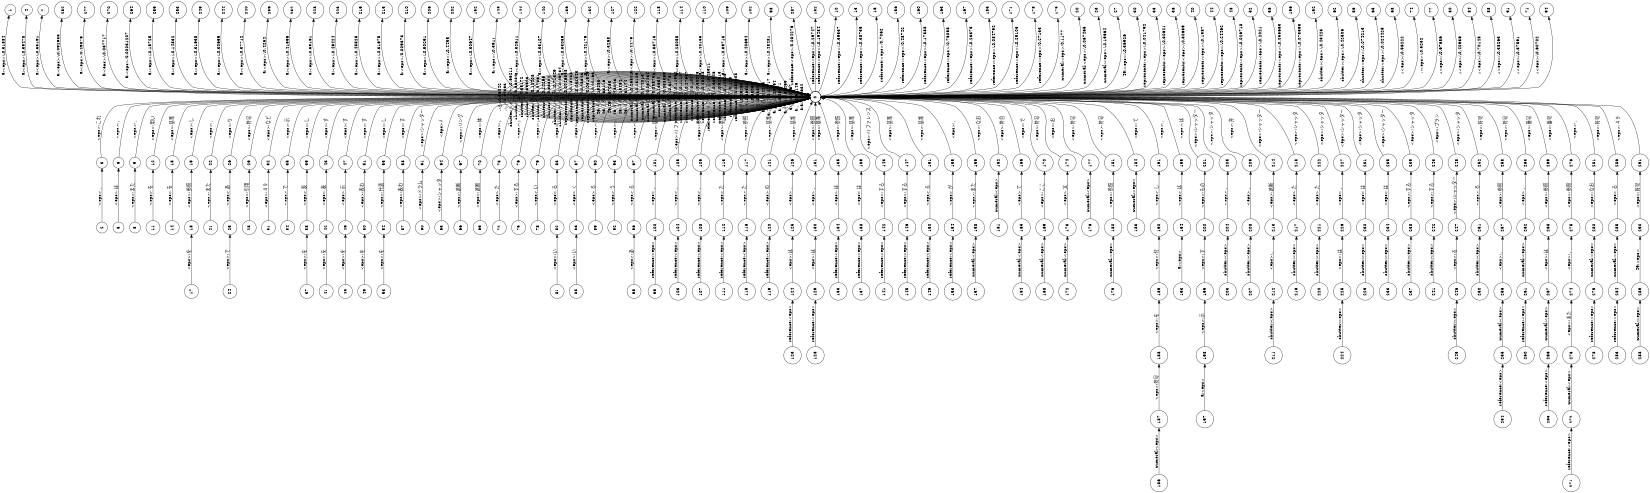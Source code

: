 digraph FST {
rankdir = LR;
size = "8.5,11";
label = "";
center = 1;
orientation = Landscape;
ranksep = "0.4";
nodesep = "0.25";
0 [label = "0", shape = circle, style = bold, fontsize = 14]
	0 -> 0 [label = "a:a/-0.27632", fontsize = 14];
	0 -> 0 [label = "a:、/-0.53146", fontsize = 14];
	0 -> 1 [label = "a:<eps>/-0.31884", fontsize = 14];
	0 -> 0 [label = "a:た/-0.4067", fontsize = 14];
	0 -> 0 [label = "a:その/-0.33499", fontsize = 14];
	0 -> 0 [label = "a:は/-0.45571", fontsize = 14];
	0 -> 4 [label = "a:<eps>/-0.39478", fontsize = 14];
	0 -> 0 [label = "a:また/-0.28764", fontsize = 14];
	0 -> 7 [label = "a:<eps>/-0.33191", fontsize = 14];
	0 -> 0 [label = "a:さらに/-0.27717", fontsize = 14];
	0 -> 0 [label = "a:する/-0.4215", fontsize = 14];
	0 -> 0 [label = "a:る/-0.33829", fontsize = 14];
	0 -> 0 [label = "a:１/-0.33059", fontsize = 14];
	0 -> 0 [label = "a:ａ/-0.36908", fontsize = 14];
	0 -> 0 [label = "a:半/-0.29268", fontsize = 14];
	0 -> 282 [label = "a:<eps>/-0.092955", fontsize = 14];
	0 -> 277 [label = "a:<eps>/0.49876", fontsize = 14];
	0 -> 270 [label = "a:<eps>/-0.037717", fontsize = 14];
	0 -> 264 [label = "a:<eps>/0.00031207", fontsize = 14];
	0 -> 259 [label = "a:<eps>/-0.15725", fontsize = 14];
	0 -> 253 [label = "a:<eps>/-0.14832", fontsize = 14];
	0 -> 249 [label = "a:<eps>/-0.31638", fontsize = 14];
	0 -> 244 [label = "a:<eps>/-0.30699", fontsize = 14];
	0 -> 240 [label = "a:<eps>/-0.37712", fontsize = 14];
	0 -> 236 [label = "a:<eps>/-0.4254", fontsize = 14];
	0 -> 232 [label = "a:<eps>/-0.41996", fontsize = 14];
	0 -> 228 [label = "a:<eps>/-0.39161", fontsize = 14];
	0 -> 223 [label = "a:<eps>/-0.46424", fontsize = 14];
	0 -> 219 [label = "a:<eps>/-0.45525", fontsize = 14];
	0 -> 215 [label = "a:<eps>/-0.31675", fontsize = 14];
	0 -> 210 [label = "a:<eps>/0.009373", fontsize = 14];
	0 -> 206 [label = "a:<eps>/-0.50291", fontsize = 14];
	0 -> 202 [label = "a:<eps>/-0.4455", fontsize = 14];
	0 -> 152 [label = "a:<eps>/-0.30647", fontsize = 14];
	0 -> 148 [label = "a:<eps>/-0.3911", fontsize = 14];
	0 -> 144 [label = "a:<eps>/-0.32611", fontsize = 14];
	0 -> 140 [label = "a:<eps>/-0.33107", fontsize = 14];
	0 -> 136 [label = "a:<eps>/-0.33039", fontsize = 14];
	0 -> 132 [label = "a:<eps>/-0.42179", fontsize = 14];
	0 -> 127 [label = "a:<eps>/-0.3268", fontsize = 14];
	0 -> 122 [label = "a:<eps>/-0.4476", fontsize = 14];
	0 -> 118 [label = "a:<eps>/-0.33713", fontsize = 14];
	0 -> 114 [label = "a:<eps>/-0.28055", fontsize = 14];
	0 -> 110 [label = "a:<eps>/-0.40135", fontsize = 14];
	0 -> 106 [label = "a:<eps>/-0.39713", fontsize = 14];
	0 -> 102 [label = "a:<eps>/-0.40694", fontsize = 14];
	0 -> 98 [label = "a:<eps>/-0.48481", fontsize = 14];
	0 -> 287 [label = "reference:<eps>/0.084276", fontsize = 14];
	0 -> 182 [label = "reference:<eps>/-0.29747", fontsize = 14];
	0 -> 0 [label = "reference:次/0.088908", fontsize = 14];
	0 -> 0 [label = "reference:て/0.129", fontsize = 14];
	0 -> 0 [label = "reference:を/-0.12505", fontsize = 14];
	0 -> 10 [label = "reference:<eps>/-0.19484", fontsize = 14];
	0 -> 13 [label = "reference:<eps>/-0.39337", fontsize = 14];
	0 -> 16 [label = "reference:<eps>/-0.38735", fontsize = 14];
	0 -> 0 [label = "reference:用い/-0.32313", fontsize = 14];
	0 -> 0 [label = "reference:基準/-0.63946", fontsize = 14];
	0 -> 0 [label = "reference:リファレンス/-0.48311", fontsize = 14];
	0 -> 0 [label = "reference:基づ/-0.25058", fontsize = 14];
	0 -> 0 [label = "reference:参照/-0.50043", fontsize = 14];
	0 -> 0 [label = "reference:判定/0.1227", fontsize = 14];
	0 -> 0 [label = "reference:参考/-0.27637", fontsize = 14];
	0 -> 0 [label = "reference:指標/-0.11107", fontsize = 14];
	0 -> 0 [label = "reference:文献/-0.11352", fontsize = 14];
	0 -> 156 [label = "reference:<eps>/0.7062", fontsize = 14];
	0 -> 160 [label = "reference:<eps>/0.48742", fontsize = 14];
	0 -> 163 [label = "reference:<eps>/-0.17888", fontsize = 14];
	0 -> 167 [label = "reference:<eps>/0.76098", fontsize = 14];
	0 -> 185 [label = "reference:<eps>/-0.23373", fontsize = 14];
	0 -> 171 [label = "reference:<eps>/-0.084792", fontsize = 14];
	0 -> 178 [label = "reference:<eps>/-0.25103", fontsize = 14];
	0 -> 175 [label = "reference:<eps>/0.27133", fontsize = 14];
	0 -> 0 [label = "numeral:符号/-0.31751", fontsize = 14];
	0 -> 20 [label = "numeral:<eps>/0.1177", fontsize = 14];
	0 -> 0 [label = "numeral:また/0.038399", fontsize = 14];
	0 -> 0 [label = "numeral:(/0.13954", fontsize = 14];
	0 -> 0 [label = "numeral:源/0.28875", fontsize = 14];
	0 -> 23 [label = "numeral:<eps>/-0.067465", fontsize = 14];
	0 -> 0 [label = "numeral:なお/0.031434", fontsize = 14];
	0 -> 0 [label = "numeral:中/0.074013", fontsize = 14];
	0 -> 0 [label = "numeral:番号/-0.13109", fontsize = 14];
	0 -> 0 [label = "numeral:数字/-0.26801", fontsize = 14];
	0 -> 27 [label = "numeral:<eps>/-0.19664", fontsize = 14];
	0 -> 0 [label = "49:４３/0.32174", fontsize = 14];
	0 -> 0 [label = "49:４８/0.15464", fontsize = 14];
	0 -> 30 [label = "49:<eps>/-0.36926", fontsize = 14];
	0 -> 0 [label = "49:４９/-0.75046", fontsize = 14];
	0 -> 0 [label = "49:49/-0.37265", fontsize = 14];
	0 -> 0 [label = "49:１５/0.33119", fontsize = 14];
	0 -> 0 [label = "49:４６/0.19483", fontsize = 14];
	0 -> 0 [label = "represents:は/-0.20169", fontsize = 14];
	0 -> 33 [label = "represents:<eps>/-0.041792", fontsize = 14];
	0 -> 0 [label = "represents:し/0.031549", fontsize = 14];
	0 -> 0 [label = "represents:が/0.25346", fontsize = 14];
	0 -> 0 [label = "represents:を/-0.031343", fontsize = 14];
	0 -> 36 [label = "represents:<eps>/-0.30621", fontsize = 14];
	0 -> 40 [label = "represents:<eps>/-0.30639", fontsize = 14];
	0 -> 44 [label = "represents:<eps>/-0.1587", fontsize = 14];
	0 -> 48 [label = "represents:<eps>/-0.24462", fontsize = 14];
	0 -> 52 [label = "represents:<eps>/-0.026718", fontsize = 14];
	0 -> 0 [label = "represents:表/-0.15238", fontsize = 14];
	0 -> 0 [label = "represents:示/-0.0046858", fontsize = 14];
	0 -> 56 [label = "represents:<eps>/-0.2021", fontsize = 14];
	0 -> 196 [label = "represents:<eps>/-0.055663", fontsize = 14];
	0 -> 192 [label = "represents:<eps>/-0.073593", fontsize = 14];
	0 -> 0 [label = "shutter:ナシャッタ/-0.29734", fontsize = 14];
	0 -> 62 [label = "shutter:<eps>/-0.43423", fontsize = 14];
	0 -> 0 [label = "shutter:シャッタ/-0.71349", fontsize = 14];
	0 -> 0 [label = "shutter:幕/-0.33302", fontsize = 14];
	0 -> 0 [label = "shutter:蓋/-0.14299", fontsize = 14];
	0 -> 0 [label = "shutter:まま/0.27391", fontsize = 14];
	0 -> 0 [label = "shutter:遮光/0.12408", fontsize = 14];
	0 -> 0 [label = "shutter:７/0.39623", fontsize = 14];
	0 -> 59 [label = "shutter:<eps>/-0.42506", fontsize = 14];
	0 -> 0 [label = "shutter:際/0.35172", fontsize = 14];
	0 -> 0 [label = "shutter:可能/0.36082", fontsize = 14];
	0 -> 65 [label = "shutter:<eps>/-0.074213", fontsize = 14];
	0 -> 68 [label = "shutter:<eps>/-0.024425", fontsize = 14];
	0 -> 0 [label = "shutter:シャッター/-0.66211", fontsize = 14];
	0 -> 74 [label = ".:<eps>/-0.56222", fontsize = 14];
	0 -> 0 [label = ".:。/-0.62093", fontsize = 14];
	0 -> 77 [label = ".:<eps>/-0.5232", fontsize = 14];
	0 -> 80 [label = ".:<eps>/-0.67686", fontsize = 14];
	0 -> 84 [label = ".:<eps>/-0.40936", fontsize = 14];
	0 -> 0 [label = ".:る/-0.36042", fontsize = 14];
	0 -> 88 [label = ".:<eps>/-0.70148", fontsize = 14];
	0 -> 91 [label = ".:<eps>/-0.38263", fontsize = 14];
	0 -> 71 [label = ".:<eps>/-0.37591", fontsize = 14];
	0 -> 94 [label = ".:<eps>/-0.60702", fontsize = 14];
1 [label = "1", shape = circle, style = solid, fontsize = 14]
2 [label = "2", shape = circle, style = solid, fontsize = 14]
	2 -> 3 [label = "<eps>:、", fontsize = 14];
3 [label = "3", shape = circle, style = solid, fontsize = 14]
	3 -> 0 [label = "<eps>:これ", fontsize = 14];
4 [label = "4", shape = circle, style = solid, fontsize = 14]
5 [label = "5", shape = circle, style = solid, fontsize = 14]
	5 -> 6 [label = "<eps>:は", fontsize = 14];
6 [label = "6", shape = circle, style = solid, fontsize = 14]
	6 -> 0 [label = "<eps>:、", fontsize = 14];
7 [label = "7", shape = circle, style = solid, fontsize = 14]
8 [label = "8", shape = circle, style = solid, fontsize = 14]
	8 -> 9 [label = "<eps>:また", fontsize = 14];
9 [label = "9", shape = circle, style = solid, fontsize = 14]
	9 -> 0 [label = "<eps>:、", fontsize = 14];
10 [label = "10", shape = circle, style = solid, fontsize = 14]
11 [label = "11", shape = circle, style = solid, fontsize = 14]
	11 -> 12 [label = "<eps>:を", fontsize = 14];
12 [label = "12", shape = circle, style = solid, fontsize = 14]
	12 -> 0 [label = "<eps>:用い", fontsize = 14];
13 [label = "13", shape = circle, style = solid, fontsize = 14]
14 [label = "14", shape = circle, style = solid, fontsize = 14]
	14 -> 15 [label = "<eps>:を", fontsize = 14];
15 [label = "15", shape = circle, style = solid, fontsize = 14]
	15 -> 0 [label = "<eps>:基準", fontsize = 14];
16 [label = "16", shape = circle, style = solid, fontsize = 14]
17 [label = "17", shape = circle, style = solid, fontsize = 14]
	17 -> 18 [label = "<eps>:を", fontsize = 14];
18 [label = "18", shape = circle, style = solid, fontsize = 14]
	18 -> 19 [label = "<eps>:参照", fontsize = 14];
19 [label = "19", shape = circle, style = solid, fontsize = 14]
	19 -> 0 [label = "<eps>:し", fontsize = 14];
20 [label = "20", shape = circle, style = solid, fontsize = 14]
21 [label = "21", shape = circle, style = solid, fontsize = 14]
	21 -> 22 [label = "<eps>:また", fontsize = 14];
22 [label = "22", shape = circle, style = solid, fontsize = 14]
	22 -> 0 [label = "<eps>:、", fontsize = 14];
23 [label = "23", shape = circle, style = solid, fontsize = 14]
24 [label = "24", shape = circle, style = solid, fontsize = 14]
	24 -> 25 [label = "<eps>:で", fontsize = 14];
25 [label = "25", shape = circle, style = solid, fontsize = 14]
	25 -> 26 [label = "<eps>:あ", fontsize = 14];
26 [label = "26", shape = circle, style = solid, fontsize = 14]
	26 -> 0 [label = "<eps>:り", fontsize = 14];
27 [label = "27", shape = circle, style = solid, fontsize = 14]
28 [label = "28", shape = circle, style = solid, fontsize = 14]
	28 -> 29 [label = "<eps>:引用", fontsize = 14];
29 [label = "29", shape = circle, style = solid, fontsize = 14]
	29 -> 0 [label = "<eps>:符号", fontsize = 14];
30 [label = "30", shape = circle, style = solid, fontsize = 14]
31 [label = "31", shape = circle, style = solid, fontsize = 14]
	31 -> 32 [label = "<eps>:４９", fontsize = 14];
32 [label = "32", shape = circle, style = solid, fontsize = 14]
	32 -> 0 [label = "<eps>:など", fontsize = 14];
33 [label = "33", shape = circle, style = solid, fontsize = 14]
34 [label = "34", shape = circle, style = solid, fontsize = 14]
	34 -> 35 [label = "<eps>:で", fontsize = 14];
35 [label = "35", shape = circle, style = solid, fontsize = 14]
	35 -> 0 [label = "<eps>:示", fontsize = 14];
36 [label = "36", shape = circle, style = solid, fontsize = 14]
37 [label = "37", shape = circle, style = solid, fontsize = 14]
	37 -> 38 [label = "<eps>:を", fontsize = 14];
38 [label = "38", shape = circle, style = solid, fontsize = 14]
	38 -> 39 [label = "<eps>:表", fontsize = 14];
39 [label = "39", shape = circle, style = solid, fontsize = 14]
	39 -> 0 [label = "<eps>:し", fontsize = 14];
40 [label = "40", shape = circle, style = solid, fontsize = 14]
41 [label = "41", shape = circle, style = solid, fontsize = 14]
	41 -> 42 [label = "<eps>:を", fontsize = 14];
42 [label = "42", shape = circle, style = solid, fontsize = 14]
	42 -> 43 [label = "<eps>:表", fontsize = 14];
43 [label = "43", shape = circle, style = solid, fontsize = 14]
	43 -> 0 [label = "<eps>:す", fontsize = 14];
44 [label = "44", shape = circle, style = solid, fontsize = 14]
45 [label = "45", shape = circle, style = solid, fontsize = 14]
	45 -> 46 [label = "<eps>:を", fontsize = 14];
46 [label = "46", shape = circle, style = solid, fontsize = 14]
	46 -> 47 [label = "<eps>:示", fontsize = 14];
47 [label = "47", shape = circle, style = solid, fontsize = 14]
	47 -> 0 [label = "<eps>:す", fontsize = 14];
48 [label = "48", shape = circle, style = solid, fontsize = 14]
49 [label = "49", shape = circle, style = solid, fontsize = 14]
	49 -> 50 [label = "<eps>:を", fontsize = 14];
50 [label = "50", shape = circle, style = solid, fontsize = 14]
	50 -> 51 [label = "<eps>:表わ", fontsize = 14];
51 [label = "51", shape = circle, style = solid, fontsize = 14]
	51 -> 0 [label = "<eps>:す", fontsize = 14];
52 [label = "52", shape = circle, style = solid, fontsize = 14]
53 [label = "53", shape = circle, style = solid, fontsize = 14]
	53 -> 54 [label = "<eps>:を", fontsize = 14];
54 [label = "54", shape = circle, style = solid, fontsize = 14]
	54 -> 55 [label = "<eps>:代表", fontsize = 14];
55 [label = "55", shape = circle, style = solid, fontsize = 14]
	55 -> 0 [label = "<eps>:し", fontsize = 14];
56 [label = "56", shape = circle, style = solid, fontsize = 14]
57 [label = "57", shape = circle, style = solid, fontsize = 14]
	57 -> 58 [label = "<eps>:表わ", fontsize = 14];
58 [label = "58", shape = circle, style = solid, fontsize = 14]
	58 -> 0 [label = "<eps>:す", fontsize = 14];
59 [label = "59", shape = circle, style = solid, fontsize = 14]
60 [label = "60", shape = circle, style = solid, fontsize = 14]
	60 -> 61 [label = "<eps>:ドラム", fontsize = 14];
61 [label = "61", shape = circle, style = solid, fontsize = 14]
	61 -> 0 [label = "<eps>:シャッター", fontsize = 14];
62 [label = "62", shape = circle, style = solid, fontsize = 14]
63 [label = "63", shape = circle, style = solid, fontsize = 14]
	63 -> 64 [label = "<eps>:シャッタ", fontsize = 14];
64 [label = "64", shape = circle, style = solid, fontsize = 14]
	64 -> 0 [label = "<eps>:(", fontsize = 14];
65 [label = "65", shape = circle, style = solid, fontsize = 14]
66 [label = "66", shape = circle, style = solid, fontsize = 14]
	66 -> 67 [label = "<eps>:遮断", fontsize = 14];
67 [label = "67", shape = circle, style = solid, fontsize = 14]
	67 -> 0 [label = "<eps>:リング", fontsize = 14];
68 [label = "68", shape = circle, style = solid, fontsize = 14]
69 [label = "69", shape = circle, style = solid, fontsize = 14]
	69 -> 70 [label = "<eps>:遮断", fontsize = 14];
70 [label = "70", shape = circle, style = solid, fontsize = 14]
	70 -> 0 [label = "<eps>:体", fontsize = 14];
71 [label = "71", shape = circle, style = solid, fontsize = 14]
72 [label = "72", shape = circle, style = solid, fontsize = 14]
	72 -> 73 [label = "<eps>:た", fontsize = 14];
73 [label = "73", shape = circle, style = solid, fontsize = 14]
	73 -> 0 [label = "<eps>:。", fontsize = 14];
74 [label = "74", shape = circle, style = solid, fontsize = 14]
75 [label = "75", shape = circle, style = solid, fontsize = 14]
	75 -> 76 [label = "<eps>:する", fontsize = 14];
76 [label = "76", shape = circle, style = solid, fontsize = 14]
	76 -> 0 [label = "<eps>:。", fontsize = 14];
77 [label = "77", shape = circle, style = solid, fontsize = 14]
78 [label = "78", shape = circle, style = solid, fontsize = 14]
	78 -> 79 [label = "<eps>:い", fontsize = 14];
79 [label = "79", shape = circle, style = solid, fontsize = 14]
	79 -> 0 [label = "<eps>:。", fontsize = 14];
80 [label = "80", shape = circle, style = solid, fontsize = 14]
81 [label = "81", shape = circle, style = solid, fontsize = 14]
	81 -> 82 [label = "<eps>:い", fontsize = 14];
82 [label = "82", shape = circle, style = solid, fontsize = 14]
	82 -> 83 [label = "<eps>:る", fontsize = 14];
83 [label = "83", shape = circle, style = solid, fontsize = 14]
	83 -> 0 [label = "<eps>:。", fontsize = 14];
84 [label = "84", shape = circle, style = solid, fontsize = 14]
85 [label = "85", shape = circle, style = solid, fontsize = 14]
	85 -> 86 [label = "<eps>:い", fontsize = 14];
86 [label = "86", shape = circle, style = solid, fontsize = 14]
	86 -> 87 [label = "<eps>:く", fontsize = 14];
87 [label = "87", shape = circle, style = solid, fontsize = 14]
	87 -> 0 [label = "<eps>:。", fontsize = 14];
88 [label = "88", shape = circle, style = solid, fontsize = 14]
89 [label = "89", shape = circle, style = solid, fontsize = 14]
	89 -> 90 [label = "<eps>:る", fontsize = 14];
90 [label = "90", shape = circle, style = solid, fontsize = 14]
	90 -> 0 [label = "<eps>:。", fontsize = 14];
91 [label = "91", shape = circle, style = solid, fontsize = 14]
92 [label = "92", shape = circle, style = solid, fontsize = 14]
	92 -> 93 [label = "<eps>:う", fontsize = 14];
93 [label = "93", shape = circle, style = solid, fontsize = 14]
	93 -> 0 [label = "<eps>:。", fontsize = 14];
94 [label = "94", shape = circle, style = solid, fontsize = 14]
95 [label = "95", shape = circle, style = solid, fontsize = 14]
	95 -> 96 [label = "<eps>:あ", fontsize = 14];
96 [label = "96", shape = circle, style = solid, fontsize = 14]
	96 -> 97 [label = "<eps>:る", fontsize = 14];
97 [label = "97", shape = circle, style = solid, fontsize = 14]
	97 -> 0 [label = "<eps>:。", fontsize = 14];
98 [label = "98", shape = circle, style = solid, fontsize = 14]
99 [label = "99", shape = circle, style = solid, fontsize = 14]
	99 -> 100 [label = "reference:<eps>", fontsize = 14];
100 [label = "100", shape = circle, style = solid, fontsize = 14]
	100 -> 101 [label = "<eps>:、", fontsize = 14];
101 [label = "101", shape = circle, style = solid, fontsize = 14]
	101 -> 0 [label = "<eps>:基準", fontsize = 14];
102 [label = "102", shape = circle, style = solid, fontsize = 14]
103 [label = "103", shape = circle, style = solid, fontsize = 14]
	103 -> 104 [label = "reference:<eps>", fontsize = 14];
104 [label = "104", shape = circle, style = solid, fontsize = 14]
	104 -> 105 [label = "<eps>:、", fontsize = 14];
105 [label = "105", shape = circle, style = solid, fontsize = 14]
	105 -> 0 [label = "<eps>:リファレンス", fontsize = 14];
106 [label = "106", shape = circle, style = solid, fontsize = 14]
107 [label = "107", shape = circle, style = solid, fontsize = 14]
	107 -> 108 [label = "reference:<eps>", fontsize = 14];
108 [label = "108", shape = circle, style = solid, fontsize = 14]
	108 -> 109 [label = "<eps>:、", fontsize = 14];
109 [label = "109", shape = circle, style = solid, fontsize = 14]
	109 -> 0 [label = "<eps>:参照", fontsize = 14];
110 [label = "110", shape = circle, style = solid, fontsize = 14]
111 [label = "111", shape = circle, style = solid, fontsize = 14]
	111 -> 112 [label = "reference:<eps>", fontsize = 14];
112 [label = "112", shape = circle, style = solid, fontsize = 14]
	112 -> 113 [label = "<eps>:た", fontsize = 14];
113 [label = "113", shape = circle, style = solid, fontsize = 14]
	113 -> 0 [label = "<eps>:基準", fontsize = 14];
114 [label = "114", shape = circle, style = solid, fontsize = 14]
115 [label = "115", shape = circle, style = solid, fontsize = 14]
	115 -> 116 [label = "reference:<eps>", fontsize = 14];
116 [label = "116", shape = circle, style = solid, fontsize = 14]
	116 -> 117 [label = "<eps>:た", fontsize = 14];
117 [label = "117", shape = circle, style = solid, fontsize = 14]
	117 -> 0 [label = "<eps>:参照", fontsize = 14];
118 [label = "118", shape = circle, style = solid, fontsize = 14]
119 [label = "119", shape = circle, style = solid, fontsize = 14]
	119 -> 120 [label = "reference:<eps>", fontsize = 14];
120 [label = "120", shape = circle, style = solid, fontsize = 14]
	120 -> 121 [label = "<eps>:の", fontsize = 14];
121 [label = "121", shape = circle, style = solid, fontsize = 14]
	121 -> 0 [label = "<eps>:基準", fontsize = 14];
122 [label = "122", shape = circle, style = solid, fontsize = 14]
123 [label = "123", shape = circle, style = solid, fontsize = 14]
	123 -> 124 [label = "reference:<eps>", fontsize = 14];
124 [label = "124", shape = circle, style = solid, fontsize = 14]
	124 -> 125 [label = "<eps>:は", fontsize = 14];
125 [label = "125", shape = circle, style = solid, fontsize = 14]
	125 -> 126 [label = "<eps>:、", fontsize = 14];
126 [label = "126", shape = circle, style = solid, fontsize = 14]
	126 -> 0 [label = "<eps>:基準", fontsize = 14];
127 [label = "127", shape = circle, style = solid, fontsize = 14]
128 [label = "128", shape = circle, style = solid, fontsize = 14]
	128 -> 129 [label = "reference:<eps>", fontsize = 14];
129 [label = "129", shape = circle, style = solid, fontsize = 14]
	129 -> 130 [label = "<eps>:は", fontsize = 14];
130 [label = "130", shape = circle, style = solid, fontsize = 14]
	130 -> 131 [label = "<eps>:、", fontsize = 14];
131 [label = "131", shape = circle, style = solid, fontsize = 14]
	131 -> 0 [label = "<eps>:参照", fontsize = 14];
132 [label = "132", shape = circle, style = solid, fontsize = 14]
133 [label = "133", shape = circle, style = solid, fontsize = 14]
	133 -> 134 [label = "reference:<eps>", fontsize = 14];
134 [label = "134", shape = circle, style = solid, fontsize = 14]
	134 -> 135 [label = "<eps>:は", fontsize = 14];
135 [label = "135", shape = circle, style = solid, fontsize = 14]
	135 -> 0 [label = "<eps>:基準", fontsize = 14];
136 [label = "136", shape = circle, style = solid, fontsize = 14]
137 [label = "137", shape = circle, style = solid, fontsize = 14]
	137 -> 138 [label = "reference:<eps>", fontsize = 14];
138 [label = "138", shape = circle, style = solid, fontsize = 14]
	138 -> 139 [label = "<eps>:は", fontsize = 14];
139 [label = "139", shape = circle, style = solid, fontsize = 14]
	139 -> 0 [label = "<eps>:参照", fontsize = 14];
140 [label = "140", shape = circle, style = solid, fontsize = 14]
141 [label = "141", shape = circle, style = solid, fontsize = 14]
	141 -> 142 [label = "reference:<eps>", fontsize = 14];
142 [label = "142", shape = circle, style = solid, fontsize = 14]
	142 -> 143 [label = "<eps>:する", fontsize = 14];
143 [label = "143", shape = circle, style = solid, fontsize = 14]
	143 -> 0 [label = "<eps>:基準", fontsize = 14];
144 [label = "144", shape = circle, style = solid, fontsize = 14]
145 [label = "145", shape = circle, style = solid, fontsize = 14]
	145 -> 146 [label = "reference:<eps>", fontsize = 14];
146 [label = "146", shape = circle, style = solid, fontsize = 14]
	146 -> 147 [label = "<eps>:する", fontsize = 14];
147 [label = "147", shape = circle, style = solid, fontsize = 14]
	147 -> 0 [label = "<eps>:リファレンス", fontsize = 14];
148 [label = "148", shape = circle, style = solid, fontsize = 14]
149 [label = "149", shape = circle, style = solid, fontsize = 14]
	149 -> 150 [label = "reference:<eps>", fontsize = 14];
150 [label = "150", shape = circle, style = solid, fontsize = 14]
	150 -> 151 [label = "<eps>:る", fontsize = 14];
151 [label = "151", shape = circle, style = solid, fontsize = 14]
	151 -> 0 [label = "<eps>:基準", fontsize = 14];
152 [label = "152", shape = circle, style = solid, fontsize = 14]
153 [label = "153", shape = circle, style = solid, fontsize = 14]
	153 -> 154 [label = "reference:<eps>", fontsize = 14];
154 [label = "154", shape = circle, style = solid, fontsize = 14]
	154 -> 155 [label = "<eps>:が", fontsize = 14];
155 [label = "155", shape = circle, style = solid, fontsize = 14]
	155 -> 0 [label = "<eps>:基準", fontsize = 14];
156 [label = "156", shape = circle, style = solid, fontsize = 14]
157 [label = "157", shape = circle, style = solid, fontsize = 14]
	157 -> 158 [label = "numeral:<eps>", fontsize = 14];
158 [label = "158", shape = circle, style = solid, fontsize = 14]
	158 -> 159 [label = "<eps>:また", fontsize = 14];
159 [label = "159", shape = circle, style = solid, fontsize = 14]
	159 -> 0 [label = "<eps>:、", fontsize = 14];
160 [label = "160", shape = circle, style = solid, fontsize = 14]
161 [label = "161", shape = circle, style = solid, fontsize = 14]
	161 -> 162 [label = "numeral:<eps>", fontsize = 14];
162 [label = "162", shape = circle, style = solid, fontsize = 14]
	162 -> 0 [label = "<eps>:なお", fontsize = 14];
163 [label = "163", shape = circle, style = solid, fontsize = 14]
164 [label = "164", shape = circle, style = solid, fontsize = 14]
	164 -> 165 [label = "numeral:<eps>", fontsize = 14];
165 [label = "165", shape = circle, style = solid, fontsize = 14]
	165 -> 166 [label = "<eps>:て", fontsize = 14];
166 [label = "166", shape = circle, style = solid, fontsize = 14]
	166 -> 0 [label = "<eps>:符合", fontsize = 14];
167 [label = "167", shape = circle, style = solid, fontsize = 14]
168 [label = "168", shape = circle, style = solid, fontsize = 14]
	168 -> 169 [label = "numeral:<eps>", fontsize = 14];
169 [label = "169", shape = circle, style = solid, fontsize = 14]
	169 -> 170 [label = "<eps>:ここ", fontsize = 14];
170 [label = "170", shape = circle, style = solid, fontsize = 14]
	170 -> 0 [label = "<eps>:で", fontsize = 14];
171 [label = "171", shape = circle, style = solid, fontsize = 14]
172 [label = "172", shape = circle, style = solid, fontsize = 14]
	172 -> 173 [label = "numeral:<eps>", fontsize = 14];
173 [label = "173", shape = circle, style = solid, fontsize = 14]
	173 -> 174 [label = "<eps>:又", fontsize = 14];
174 [label = "174", shape = circle, style = solid, fontsize = 14]
	174 -> 0 [label = "<eps>:符号", fontsize = 14];
175 [label = "175", shape = circle, style = solid, fontsize = 14]
176 [label = "176", shape = circle, style = solid, fontsize = 14]
	176 -> 177 [label = "numeral:<eps>", fontsize = 14];
177 [label = "177", shape = circle, style = solid, fontsize = 14]
	177 -> 0 [label = "<eps>:お", fontsize = 14];
178 [label = "178", shape = circle, style = solid, fontsize = 14]
179 [label = "179", shape = circle, style = solid, fontsize = 14]
	179 -> 180 [label = "numeral:<eps>", fontsize = 14];
180 [label = "180", shape = circle, style = solid, fontsize = 14]
	180 -> 181 [label = "<eps>:参照", fontsize = 14];
181 [label = "181", shape = circle, style = solid, fontsize = 14]
	181 -> 0 [label = "<eps>:符号", fontsize = 14];
182 [label = "182", shape = circle, style = solid, fontsize = 14]
183 [label = "183", shape = circle, style = solid, fontsize = 14]
	183 -> 184 [label = "numeral:<eps>", fontsize = 14];
184 [label = "184", shape = circle, style = solid, fontsize = 14]
	184 -> 0 [label = "<eps>:符号", fontsize = 14];
185 [label = "185", shape = circle, style = solid, fontsize = 14]
186 [label = "186", shape = circle, style = solid, fontsize = 14]
	186 -> 187 [label = "numeral:<eps>", fontsize = 14];
187 [label = "187", shape = circle, style = solid, fontsize = 14]
	187 -> 188 [label = "<eps>:符号", fontsize = 14];
188 [label = "188", shape = circle, style = solid, fontsize = 14]
	188 -> 189 [label = "<eps>:を", fontsize = 14];
189 [label = "189", shape = circle, style = solid, fontsize = 14]
	189 -> 190 [label = "<eps>:付", fontsize = 14];
190 [label = "190", shape = circle, style = solid, fontsize = 14]
	190 -> 191 [label = "<eps>:し", fontsize = 14];
191 [label = "191", shape = circle, style = solid, fontsize = 14]
	191 -> 0 [label = "<eps>:て", fontsize = 14];
192 [label = "192", shape = circle, style = solid, fontsize = 14]
193 [label = "193", shape = circle, style = solid, fontsize = 14]
	193 -> 194 [label = "a:<eps>", fontsize = 14];
194 [label = "194", shape = circle, style = solid, fontsize = 14]
	194 -> 195 [label = "<eps>:は", fontsize = 14];
195 [label = "195", shape = circle, style = solid, fontsize = 14]
	195 -> 0 [label = "<eps>:、", fontsize = 14];
196 [label = "196", shape = circle, style = solid, fontsize = 14]
197 [label = "197", shape = circle, style = solid, fontsize = 14]
	197 -> 198 [label = "a:<eps>", fontsize = 14];
198 [label = "198", shape = circle, style = solid, fontsize = 14]
	198 -> 199 [label = "<eps>:示", fontsize = 14];
199 [label = "199", shape = circle, style = solid, fontsize = 14]
	199 -> 200 [label = "<eps>:す", fontsize = 14];
200 [label = "200", shape = circle, style = solid, fontsize = 14]
	200 -> 201 [label = "<eps>:もの", fontsize = 14];
201 [label = "201", shape = circle, style = solid, fontsize = 14]
	201 -> 0 [label = "<eps>:は", fontsize = 14];
202 [label = "202", shape = circle, style = solid, fontsize = 14]
203 [label = "203", shape = circle, style = solid, fontsize = 14]
	203 -> 204 [label = "shutter:<eps>", fontsize = 14];
204 [label = "204", shape = circle, style = solid, fontsize = 14]
	204 -> 205 [label = "<eps>:、", fontsize = 14];
205 [label = "205", shape = circle, style = solid, fontsize = 14]
	205 -> 0 [label = "<eps>:シャッター", fontsize = 14];
206 [label = "206", shape = circle, style = solid, fontsize = 14]
207 [label = "207", shape = circle, style = solid, fontsize = 14]
	207 -> 208 [label = "shutter:<eps>", fontsize = 14];
208 [label = "208", shape = circle, style = solid, fontsize = 14]
	208 -> 209 [label = "<eps>:、", fontsize = 14];
209 [label = "209", shape = circle, style = solid, fontsize = 14]
	209 -> 0 [label = "<eps>:シャッタ", fontsize = 14];
210 [label = "210", shape = circle, style = solid, fontsize = 14]
211 [label = "211", shape = circle, style = solid, fontsize = 14]
	211 -> 212 [label = "shutter:<eps>", fontsize = 14];
212 [label = "212", shape = circle, style = solid, fontsize = 14]
	212 -> 213 [label = "<eps>:、", fontsize = 14];
213 [label = "213", shape = circle, style = solid, fontsize = 14]
	213 -> 214 [label = "<eps>:遮断", fontsize = 14];
214 [label = "214", shape = circle, style = solid, fontsize = 14]
	214 -> 0 [label = "<eps>:弁", fontsize = 14];
215 [label = "215", shape = circle, style = solid, fontsize = 14]
216 [label = "216", shape = circle, style = solid, fontsize = 14]
	216 -> 217 [label = "shutter:<eps>", fontsize = 14];
217 [label = "217", shape = circle, style = solid, fontsize = 14]
	217 -> 218 [label = "<eps>:た", fontsize = 14];
218 [label = "218", shape = circle, style = solid, fontsize = 14]
	218 -> 0 [label = "<eps>:シャッター", fontsize = 14];
219 [label = "219", shape = circle, style = solid, fontsize = 14]
220 [label = "220", shape = circle, style = solid, fontsize = 14]
	220 -> 221 [label = "shutter:<eps>", fontsize = 14];
221 [label = "221", shape = circle, style = solid, fontsize = 14]
	221 -> 222 [label = "<eps>:た", fontsize = 14];
222 [label = "222", shape = circle, style = solid, fontsize = 14]
	222 -> 0 [label = "<eps>:シャッタ", fontsize = 14];
223 [label = "223", shape = circle, style = solid, fontsize = 14]
224 [label = "224", shape = circle, style = solid, fontsize = 14]
	224 -> 225 [label = "shutter:<eps>", fontsize = 14];
225 [label = "225", shape = circle, style = solid, fontsize = 14]
	225 -> 226 [label = "<eps>:は", fontsize = 14];
226 [label = "226", shape = circle, style = solid, fontsize = 14]
	226 -> 227 [label = "<eps>:、", fontsize = 14];
227 [label = "227", shape = circle, style = solid, fontsize = 14]
	227 -> 0 [label = "<eps>:シャッタ", fontsize = 14];
228 [label = "228", shape = circle, style = solid, fontsize = 14]
229 [label = "229", shape = circle, style = solid, fontsize = 14]
	229 -> 230 [label = "shutter:<eps>", fontsize = 14];
230 [label = "230", shape = circle, style = solid, fontsize = 14]
	230 -> 231 [label = "<eps>:は", fontsize = 14];
231 [label = "231", shape = circle, style = solid, fontsize = 14]
	231 -> 0 [label = "<eps>:シャッター", fontsize = 14];
232 [label = "232", shape = circle, style = solid, fontsize = 14]
233 [label = "233", shape = circle, style = solid, fontsize = 14]
	233 -> 234 [label = "shutter:<eps>", fontsize = 14];
234 [label = "234", shape = circle, style = solid, fontsize = 14]
	234 -> 235 [label = "<eps>:は", fontsize = 14];
235 [label = "235", shape = circle, style = solid, fontsize = 14]
	235 -> 0 [label = "<eps>:シャッタ", fontsize = 14];
236 [label = "236", shape = circle, style = solid, fontsize = 14]
237 [label = "237", shape = circle, style = solid, fontsize = 14]
	237 -> 238 [label = "shutter:<eps>", fontsize = 14];
238 [label = "238", shape = circle, style = solid, fontsize = 14]
	238 -> 239 [label = "<eps>:する", fontsize = 14];
239 [label = "239", shape = circle, style = solid, fontsize = 14]
	239 -> 0 [label = "<eps>:シャッター", fontsize = 14];
240 [label = "240", shape = circle, style = solid, fontsize = 14]
241 [label = "241", shape = circle, style = solid, fontsize = 14]
	241 -> 242 [label = "shutter:<eps>", fontsize = 14];
242 [label = "242", shape = circle, style = solid, fontsize = 14]
	242 -> 243 [label = "<eps>:する", fontsize = 14];
243 [label = "243", shape = circle, style = solid, fontsize = 14]
	243 -> 0 [label = "<eps>:シャッタ", fontsize = 14];
244 [label = "244", shape = circle, style = solid, fontsize = 14]
245 [label = "245", shape = circle, style = solid, fontsize = 14]
	245 -> 246 [label = "shutter:<eps>", fontsize = 14];
246 [label = "246", shape = circle, style = solid, fontsize = 14]
	246 -> 247 [label = "<eps>:る", fontsize = 14];
247 [label = "247", shape = circle, style = solid, fontsize = 14]
	247 -> 248 [label = "<eps>:シャッター", fontsize = 14];
248 [label = "248", shape = circle, style = solid, fontsize = 14]
	248 -> 0 [label = "<eps>:プラン", fontsize = 14];
249 [label = "249", shape = circle, style = solid, fontsize = 14]
250 [label = "250", shape = circle, style = solid, fontsize = 14]
	250 -> 251 [label = "shutter:<eps>", fontsize = 14];
251 [label = "251", shape = circle, style = solid, fontsize = 14]
	251 -> 252 [label = "<eps>:る", fontsize = 14];
252 [label = "252", shape = circle, style = solid, fontsize = 14]
	252 -> 0 [label = "<eps>:シャッタ", fontsize = 14];
253 [label = "253", shape = circle, style = solid, fontsize = 14]
254 [label = "254", shape = circle, style = solid, fontsize = 14]
	254 -> 255 [label = "reference:<eps>", fontsize = 14];
255 [label = "255", shape = circle, style = solid, fontsize = 14]
	255 -> 256 [label = "numeral:<eps>", fontsize = 14];
256 [label = "256", shape = circle, style = solid, fontsize = 14]
	256 -> 257 [label = "<eps>:、", fontsize = 14];
257 [label = "257", shape = circle, style = solid, fontsize = 14]
	257 -> 258 [label = "<eps>:参照", fontsize = 14];
258 [label = "258", shape = circle, style = solid, fontsize = 14]
	258 -> 0 [label = "<eps>:符号", fontsize = 14];
259 [label = "259", shape = circle, style = solid, fontsize = 14]
260 [label = "260", shape = circle, style = solid, fontsize = 14]
	260 -> 261 [label = "reference:<eps>", fontsize = 14];
261 [label = "261", shape = circle, style = solid, fontsize = 14]
	261 -> 262 [label = "numeral:<eps>", fontsize = 14];
262 [label = "262", shape = circle, style = solid, fontsize = 14]
	262 -> 263 [label = "<eps>:、", fontsize = 14];
263 [label = "263", shape = circle, style = solid, fontsize = 14]
	263 -> 0 [label = "<eps>:符号", fontsize = 14];
264 [label = "264", shape = circle, style = solid, fontsize = 14]
265 [label = "265", shape = circle, style = solid, fontsize = 14]
	265 -> 266 [label = "reference:<eps>", fontsize = 14];
266 [label = "266", shape = circle, style = solid, fontsize = 14]
	266 -> 267 [label = "numeral:<eps>", fontsize = 14];
267 [label = "267", shape = circle, style = solid, fontsize = 14]
	267 -> 268 [label = "<eps>:は", fontsize = 14];
268 [label = "268", shape = circle, style = solid, fontsize = 14]
	268 -> 269 [label = "<eps>:参照", fontsize = 14];
269 [label = "269", shape = circle, style = solid, fontsize = 14]
	269 -> 0 [label = "<eps>:番号", fontsize = 14];
270 [label = "270", shape = circle, style = solid, fontsize = 14]
271 [label = "271", shape = circle, style = solid, fontsize = 14]
	271 -> 272 [label = "reference:<eps>", fontsize = 14];
272 [label = "272", shape = circle, style = solid, fontsize = 14]
	272 -> 273 [label = "numeral:<eps>", fontsize = 14];
273 [label = "273", shape = circle, style = solid, fontsize = 14]
	273 -> 274 [label = "<eps>:また", fontsize = 14];
274 [label = "274", shape = circle, style = solid, fontsize = 14]
	274 -> 275 [label = "<eps>:、", fontsize = 14];
275 [label = "275", shape = circle, style = solid, fontsize = 14]
	275 -> 276 [label = "<eps>:参照", fontsize = 14];
276 [label = "276", shape = circle, style = solid, fontsize = 14]
	276 -> 0 [label = "<eps>:番号", fontsize = 14];
277 [label = "277", shape = circle, style = solid, fontsize = 14]
278 [label = "278", shape = circle, style = solid, fontsize = 14]
	278 -> 279 [label = "reference:<eps>", fontsize = 14];
279 [label = "279", shape = circle, style = solid, fontsize = 14]
	279 -> 280 [label = "numeral:<eps>", fontsize = 14];
280 [label = "280", shape = circle, style = solid, fontsize = 14]
	280 -> 281 [label = "<eps>:なお", fontsize = 14];
281 [label = "281", shape = circle, style = solid, fontsize = 14]
	281 -> 0 [label = "<eps>:、", fontsize = 14];
282 [label = "282", shape = circle, style = solid, fontsize = 14]
283 [label = "283", shape = circle, style = solid, fontsize = 14]
	283 -> 284 [label = "reference:<eps>", fontsize = 14];
284 [label = "284", shape = circle, style = solid, fontsize = 14]
	284 -> 285 [label = "numeral:<eps>", fontsize = 14];
285 [label = "285", shape = circle, style = solid, fontsize = 14]
	285 -> 286 [label = "<eps>:る", fontsize = 14];
286 [label = "286", shape = circle, style = solid, fontsize = 14]
	286 -> 0 [label = "<eps>:符号", fontsize = 14];
287 [label = "287", shape = circle, style = solid, fontsize = 14]
288 [label = "288", shape = circle, style = solid, fontsize = 14]
	288 -> 289 [label = "numeral:<eps>", fontsize = 14];
289 [label = "289", shape = circle, style = solid, fontsize = 14]
	289 -> 290 [label = "49:<eps>", fontsize = 14];
290 [label = "290", shape = circle, style = solid, fontsize = 14]
	290 -> 291 [label = "<eps>:符号", fontsize = 14];
291 [label = "291", shape = circle, style = solid, fontsize = 14]
	291 -> 0 [label = "<eps>:４９", fontsize = 14];
}

